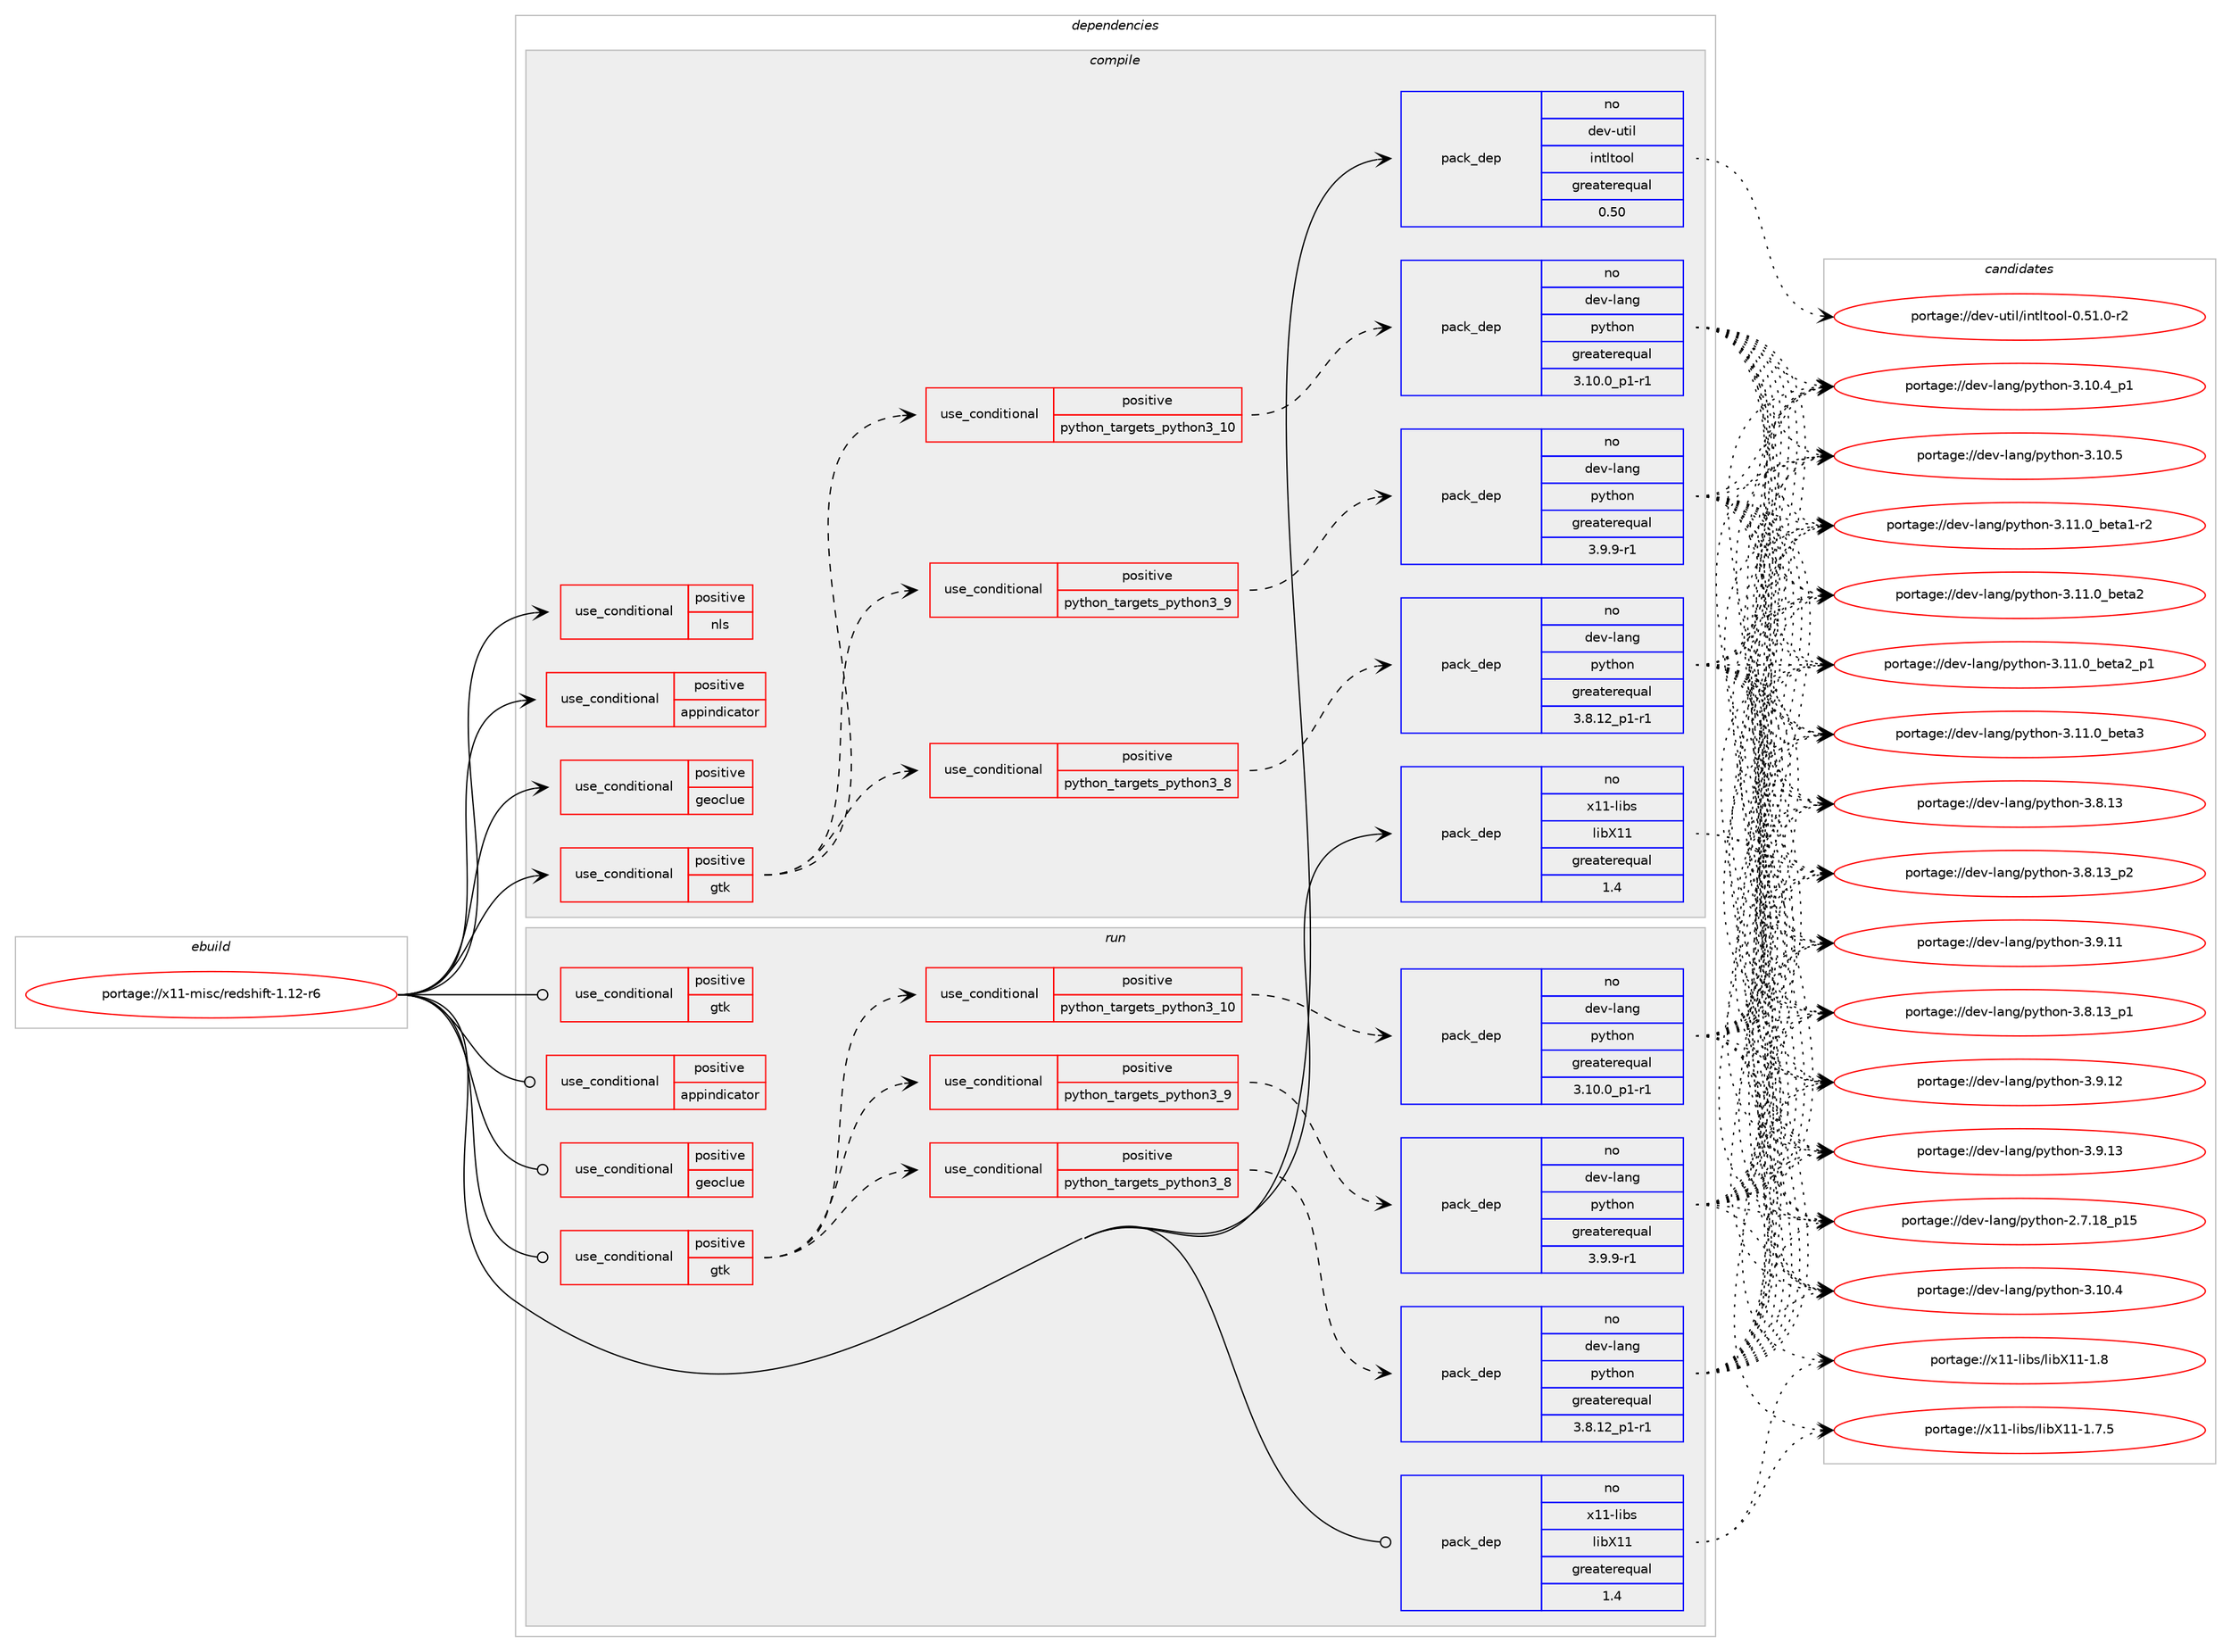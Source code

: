 digraph prolog {

# *************
# Graph options
# *************

newrank=true;
concentrate=true;
compound=true;
graph [rankdir=LR,fontname=Helvetica,fontsize=10,ranksep=1.5];#, ranksep=2.5, nodesep=0.2];
edge  [arrowhead=vee];
node  [fontname=Helvetica,fontsize=10];

# **********
# The ebuild
# **********

subgraph cluster_leftcol {
color=gray;
rank=same;
label=<<i>ebuild</i>>;
id [label="portage://x11-misc/redshift-1.12-r6", color=red, width=4, href="../x11-misc/redshift-1.12-r6.svg"];
}

# ****************
# The dependencies
# ****************

subgraph cluster_midcol {
color=gray;
label=<<i>dependencies</i>>;
subgraph cluster_compile {
fillcolor="#eeeeee";
style=filled;
label=<<i>compile</i>>;
subgraph cond188 {
dependency1556 [label=<<TABLE BORDER="0" CELLBORDER="1" CELLSPACING="0" CELLPADDING="4"><TR><TD ROWSPAN="3" CELLPADDING="10">use_conditional</TD></TR><TR><TD>positive</TD></TR><TR><TD>appindicator</TD></TR></TABLE>>, shape=none, color=red];
# *** BEGIN UNKNOWN DEPENDENCY TYPE (TODO) ***
# dependency1556 -> package_dependency(portage://x11-misc/redshift-1.12-r6,install,no,dev-libs,libappindicator,none,[,,],[slot(3)],[use(enable(introspection),none)])
# *** END UNKNOWN DEPENDENCY TYPE (TODO) ***

}
id:e -> dependency1556:w [weight=20,style="solid",arrowhead="vee"];
subgraph cond189 {
dependency1557 [label=<<TABLE BORDER="0" CELLBORDER="1" CELLSPACING="0" CELLPADDING="4"><TR><TD ROWSPAN="3" CELLPADDING="10">use_conditional</TD></TR><TR><TD>positive</TD></TR><TR><TD>geoclue</TD></TR></TABLE>>, shape=none, color=red];
# *** BEGIN UNKNOWN DEPENDENCY TYPE (TODO) ***
# dependency1557 -> package_dependency(portage://x11-misc/redshift-1.12-r6,install,no,app-misc,geoclue,none,[,,],[slot(2.0)],[])
# *** END UNKNOWN DEPENDENCY TYPE (TODO) ***

# *** BEGIN UNKNOWN DEPENDENCY TYPE (TODO) ***
# dependency1557 -> package_dependency(portage://x11-misc/redshift-1.12-r6,install,no,dev-libs,glib,none,[,,],[slot(2)],[])
# *** END UNKNOWN DEPENDENCY TYPE (TODO) ***

}
id:e -> dependency1557:w [weight=20,style="solid",arrowhead="vee"];
subgraph cond190 {
dependency1558 [label=<<TABLE BORDER="0" CELLBORDER="1" CELLSPACING="0" CELLPADDING="4"><TR><TD ROWSPAN="3" CELLPADDING="10">use_conditional</TD></TR><TR><TD>positive</TD></TR><TR><TD>gtk</TD></TR></TABLE>>, shape=none, color=red];
subgraph cond191 {
dependency1559 [label=<<TABLE BORDER="0" CELLBORDER="1" CELLSPACING="0" CELLPADDING="4"><TR><TD ROWSPAN="3" CELLPADDING="10">use_conditional</TD></TR><TR><TD>positive</TD></TR><TR><TD>python_targets_python3_8</TD></TR></TABLE>>, shape=none, color=red];
subgraph pack1312 {
dependency1560 [label=<<TABLE BORDER="0" CELLBORDER="1" CELLSPACING="0" CELLPADDING="4" WIDTH="220"><TR><TD ROWSPAN="6" CELLPADDING="30">pack_dep</TD></TR><TR><TD WIDTH="110">no</TD></TR><TR><TD>dev-lang</TD></TR><TR><TD>python</TD></TR><TR><TD>greaterequal</TD></TR><TR><TD>3.8.12_p1-r1</TD></TR></TABLE>>, shape=none, color=blue];
}
dependency1559:e -> dependency1560:w [weight=20,style="dashed",arrowhead="vee"];
}
dependency1558:e -> dependency1559:w [weight=20,style="dashed",arrowhead="vee"];
subgraph cond192 {
dependency1561 [label=<<TABLE BORDER="0" CELLBORDER="1" CELLSPACING="0" CELLPADDING="4"><TR><TD ROWSPAN="3" CELLPADDING="10">use_conditional</TD></TR><TR><TD>positive</TD></TR><TR><TD>python_targets_python3_9</TD></TR></TABLE>>, shape=none, color=red];
subgraph pack1313 {
dependency1562 [label=<<TABLE BORDER="0" CELLBORDER="1" CELLSPACING="0" CELLPADDING="4" WIDTH="220"><TR><TD ROWSPAN="6" CELLPADDING="30">pack_dep</TD></TR><TR><TD WIDTH="110">no</TD></TR><TR><TD>dev-lang</TD></TR><TR><TD>python</TD></TR><TR><TD>greaterequal</TD></TR><TR><TD>3.9.9-r1</TD></TR></TABLE>>, shape=none, color=blue];
}
dependency1561:e -> dependency1562:w [weight=20,style="dashed",arrowhead="vee"];
}
dependency1558:e -> dependency1561:w [weight=20,style="dashed",arrowhead="vee"];
subgraph cond193 {
dependency1563 [label=<<TABLE BORDER="0" CELLBORDER="1" CELLSPACING="0" CELLPADDING="4"><TR><TD ROWSPAN="3" CELLPADDING="10">use_conditional</TD></TR><TR><TD>positive</TD></TR><TR><TD>python_targets_python3_10</TD></TR></TABLE>>, shape=none, color=red];
subgraph pack1314 {
dependency1564 [label=<<TABLE BORDER="0" CELLBORDER="1" CELLSPACING="0" CELLPADDING="4" WIDTH="220"><TR><TD ROWSPAN="6" CELLPADDING="30">pack_dep</TD></TR><TR><TD WIDTH="110">no</TD></TR><TR><TD>dev-lang</TD></TR><TR><TD>python</TD></TR><TR><TD>greaterequal</TD></TR><TR><TD>3.10.0_p1-r1</TD></TR></TABLE>>, shape=none, color=blue];
}
dependency1563:e -> dependency1564:w [weight=20,style="dashed",arrowhead="vee"];
}
dependency1558:e -> dependency1563:w [weight=20,style="dashed",arrowhead="vee"];
}
id:e -> dependency1558:w [weight=20,style="solid",arrowhead="vee"];
subgraph cond194 {
dependency1565 [label=<<TABLE BORDER="0" CELLBORDER="1" CELLSPACING="0" CELLPADDING="4"><TR><TD ROWSPAN="3" CELLPADDING="10">use_conditional</TD></TR><TR><TD>positive</TD></TR><TR><TD>nls</TD></TR></TABLE>>, shape=none, color=red];
# *** BEGIN UNKNOWN DEPENDENCY TYPE (TODO) ***
# dependency1565 -> package_dependency(portage://x11-misc/redshift-1.12-r6,install,no,sys-devel,gettext,none,[,,],[],[])
# *** END UNKNOWN DEPENDENCY TYPE (TODO) ***

}
id:e -> dependency1565:w [weight=20,style="solid",arrowhead="vee"];
subgraph pack1315 {
dependency1566 [label=<<TABLE BORDER="0" CELLBORDER="1" CELLSPACING="0" CELLPADDING="4" WIDTH="220"><TR><TD ROWSPAN="6" CELLPADDING="30">pack_dep</TD></TR><TR><TD WIDTH="110">no</TD></TR><TR><TD>dev-util</TD></TR><TR><TD>intltool</TD></TR><TR><TD>greaterequal</TD></TR><TR><TD>0.50</TD></TR></TABLE>>, shape=none, color=blue];
}
id:e -> dependency1566:w [weight=20,style="solid",arrowhead="vee"];
subgraph pack1316 {
dependency1567 [label=<<TABLE BORDER="0" CELLBORDER="1" CELLSPACING="0" CELLPADDING="4" WIDTH="220"><TR><TD ROWSPAN="6" CELLPADDING="30">pack_dep</TD></TR><TR><TD WIDTH="110">no</TD></TR><TR><TD>x11-libs</TD></TR><TR><TD>libX11</TD></TR><TR><TD>greaterequal</TD></TR><TR><TD>1.4</TD></TR></TABLE>>, shape=none, color=blue];
}
id:e -> dependency1567:w [weight=20,style="solid",arrowhead="vee"];
# *** BEGIN UNKNOWN DEPENDENCY TYPE (TODO) ***
# id -> package_dependency(portage://x11-misc/redshift-1.12-r6,install,no,x11-libs,libXxf86vm,none,[,,],[],[])
# *** END UNKNOWN DEPENDENCY TYPE (TODO) ***

# *** BEGIN UNKNOWN DEPENDENCY TYPE (TODO) ***
# id -> package_dependency(portage://x11-misc/redshift-1.12-r6,install,no,x11-libs,libdrm,none,[,,],[],[])
# *** END UNKNOWN DEPENDENCY TYPE (TODO) ***

# *** BEGIN UNKNOWN DEPENDENCY TYPE (TODO) ***
# id -> package_dependency(portage://x11-misc/redshift-1.12-r6,install,no,x11-libs,libxcb,none,[,,],[],[])
# *** END UNKNOWN DEPENDENCY TYPE (TODO) ***

}
subgraph cluster_compileandrun {
fillcolor="#eeeeee";
style=filled;
label=<<i>compile and run</i>>;
}
subgraph cluster_run {
fillcolor="#eeeeee";
style=filled;
label=<<i>run</i>>;
subgraph cond195 {
dependency1568 [label=<<TABLE BORDER="0" CELLBORDER="1" CELLSPACING="0" CELLPADDING="4"><TR><TD ROWSPAN="3" CELLPADDING="10">use_conditional</TD></TR><TR><TD>positive</TD></TR><TR><TD>appindicator</TD></TR></TABLE>>, shape=none, color=red];
# *** BEGIN UNKNOWN DEPENDENCY TYPE (TODO) ***
# dependency1568 -> package_dependency(portage://x11-misc/redshift-1.12-r6,run,no,dev-libs,libappindicator,none,[,,],[slot(3)],[use(enable(introspection),none)])
# *** END UNKNOWN DEPENDENCY TYPE (TODO) ***

}
id:e -> dependency1568:w [weight=20,style="solid",arrowhead="odot"];
subgraph cond196 {
dependency1569 [label=<<TABLE BORDER="0" CELLBORDER="1" CELLSPACING="0" CELLPADDING="4"><TR><TD ROWSPAN="3" CELLPADDING="10">use_conditional</TD></TR><TR><TD>positive</TD></TR><TR><TD>geoclue</TD></TR></TABLE>>, shape=none, color=red];
# *** BEGIN UNKNOWN DEPENDENCY TYPE (TODO) ***
# dependency1569 -> package_dependency(portage://x11-misc/redshift-1.12-r6,run,no,app-misc,geoclue,none,[,,],[slot(2.0)],[])
# *** END UNKNOWN DEPENDENCY TYPE (TODO) ***

# *** BEGIN UNKNOWN DEPENDENCY TYPE (TODO) ***
# dependency1569 -> package_dependency(portage://x11-misc/redshift-1.12-r6,run,no,dev-libs,glib,none,[,,],[slot(2)],[])
# *** END UNKNOWN DEPENDENCY TYPE (TODO) ***

}
id:e -> dependency1569:w [weight=20,style="solid",arrowhead="odot"];
subgraph cond197 {
dependency1570 [label=<<TABLE BORDER="0" CELLBORDER="1" CELLSPACING="0" CELLPADDING="4"><TR><TD ROWSPAN="3" CELLPADDING="10">use_conditional</TD></TR><TR><TD>positive</TD></TR><TR><TD>gtk</TD></TR></TABLE>>, shape=none, color=red];
subgraph cond198 {
dependency1571 [label=<<TABLE BORDER="0" CELLBORDER="1" CELLSPACING="0" CELLPADDING="4"><TR><TD ROWSPAN="3" CELLPADDING="10">use_conditional</TD></TR><TR><TD>positive</TD></TR><TR><TD>python_targets_python3_8</TD></TR></TABLE>>, shape=none, color=red];
subgraph pack1317 {
dependency1572 [label=<<TABLE BORDER="0" CELLBORDER="1" CELLSPACING="0" CELLPADDING="4" WIDTH="220"><TR><TD ROWSPAN="6" CELLPADDING="30">pack_dep</TD></TR><TR><TD WIDTH="110">no</TD></TR><TR><TD>dev-lang</TD></TR><TR><TD>python</TD></TR><TR><TD>greaterequal</TD></TR><TR><TD>3.8.12_p1-r1</TD></TR></TABLE>>, shape=none, color=blue];
}
dependency1571:e -> dependency1572:w [weight=20,style="dashed",arrowhead="vee"];
}
dependency1570:e -> dependency1571:w [weight=20,style="dashed",arrowhead="vee"];
subgraph cond199 {
dependency1573 [label=<<TABLE BORDER="0" CELLBORDER="1" CELLSPACING="0" CELLPADDING="4"><TR><TD ROWSPAN="3" CELLPADDING="10">use_conditional</TD></TR><TR><TD>positive</TD></TR><TR><TD>python_targets_python3_9</TD></TR></TABLE>>, shape=none, color=red];
subgraph pack1318 {
dependency1574 [label=<<TABLE BORDER="0" CELLBORDER="1" CELLSPACING="0" CELLPADDING="4" WIDTH="220"><TR><TD ROWSPAN="6" CELLPADDING="30">pack_dep</TD></TR><TR><TD WIDTH="110">no</TD></TR><TR><TD>dev-lang</TD></TR><TR><TD>python</TD></TR><TR><TD>greaterequal</TD></TR><TR><TD>3.9.9-r1</TD></TR></TABLE>>, shape=none, color=blue];
}
dependency1573:e -> dependency1574:w [weight=20,style="dashed",arrowhead="vee"];
}
dependency1570:e -> dependency1573:w [weight=20,style="dashed",arrowhead="vee"];
subgraph cond200 {
dependency1575 [label=<<TABLE BORDER="0" CELLBORDER="1" CELLSPACING="0" CELLPADDING="4"><TR><TD ROWSPAN="3" CELLPADDING="10">use_conditional</TD></TR><TR><TD>positive</TD></TR><TR><TD>python_targets_python3_10</TD></TR></TABLE>>, shape=none, color=red];
subgraph pack1319 {
dependency1576 [label=<<TABLE BORDER="0" CELLBORDER="1" CELLSPACING="0" CELLPADDING="4" WIDTH="220"><TR><TD ROWSPAN="6" CELLPADDING="30">pack_dep</TD></TR><TR><TD WIDTH="110">no</TD></TR><TR><TD>dev-lang</TD></TR><TR><TD>python</TD></TR><TR><TD>greaterequal</TD></TR><TR><TD>3.10.0_p1-r1</TD></TR></TABLE>>, shape=none, color=blue];
}
dependency1575:e -> dependency1576:w [weight=20,style="dashed",arrowhead="vee"];
}
dependency1570:e -> dependency1575:w [weight=20,style="dashed",arrowhead="vee"];
}
id:e -> dependency1570:w [weight=20,style="solid",arrowhead="odot"];
subgraph cond201 {
dependency1577 [label=<<TABLE BORDER="0" CELLBORDER="1" CELLSPACING="0" CELLPADDING="4"><TR><TD ROWSPAN="3" CELLPADDING="10">use_conditional</TD></TR><TR><TD>positive</TD></TR><TR><TD>gtk</TD></TR></TABLE>>, shape=none, color=red];
# *** BEGIN UNKNOWN DEPENDENCY TYPE (TODO) ***
# dependency1577 -> package_dependency(portage://x11-misc/redshift-1.12-r6,run,no,dev-python,pygobject,none,[,,],[],[use(optenable(python_targets_python3_8),negative),use(optenable(python_targets_python3_9),negative),use(optenable(python_targets_python3_10),negative)])
# *** END UNKNOWN DEPENDENCY TYPE (TODO) ***

# *** BEGIN UNKNOWN DEPENDENCY TYPE (TODO) ***
# dependency1577 -> package_dependency(portage://x11-misc/redshift-1.12-r6,run,no,x11-libs,gtk+,none,[,,],[slot(3)],[use(enable(introspection),none)])
# *** END UNKNOWN DEPENDENCY TYPE (TODO) ***

# *** BEGIN UNKNOWN DEPENDENCY TYPE (TODO) ***
# dependency1577 -> package_dependency(portage://x11-misc/redshift-1.12-r6,run,no,dev-python,pyxdg,none,[,,],[],[use(optenable(python_targets_python3_8),negative),use(optenable(python_targets_python3_9),negative),use(optenable(python_targets_python3_10),negative)])
# *** END UNKNOWN DEPENDENCY TYPE (TODO) ***

}
id:e -> dependency1577:w [weight=20,style="solid",arrowhead="odot"];
subgraph pack1320 {
dependency1578 [label=<<TABLE BORDER="0" CELLBORDER="1" CELLSPACING="0" CELLPADDING="4" WIDTH="220"><TR><TD ROWSPAN="6" CELLPADDING="30">pack_dep</TD></TR><TR><TD WIDTH="110">no</TD></TR><TR><TD>x11-libs</TD></TR><TR><TD>libX11</TD></TR><TR><TD>greaterequal</TD></TR><TR><TD>1.4</TD></TR></TABLE>>, shape=none, color=blue];
}
id:e -> dependency1578:w [weight=20,style="solid",arrowhead="odot"];
# *** BEGIN UNKNOWN DEPENDENCY TYPE (TODO) ***
# id -> package_dependency(portage://x11-misc/redshift-1.12-r6,run,no,x11-libs,libXxf86vm,none,[,,],[],[])
# *** END UNKNOWN DEPENDENCY TYPE (TODO) ***

# *** BEGIN UNKNOWN DEPENDENCY TYPE (TODO) ***
# id -> package_dependency(portage://x11-misc/redshift-1.12-r6,run,no,x11-libs,libdrm,none,[,,],[],[])
# *** END UNKNOWN DEPENDENCY TYPE (TODO) ***

# *** BEGIN UNKNOWN DEPENDENCY TYPE (TODO) ***
# id -> package_dependency(portage://x11-misc/redshift-1.12-r6,run,no,x11-libs,libxcb,none,[,,],[],[])
# *** END UNKNOWN DEPENDENCY TYPE (TODO) ***

}
}

# **************
# The candidates
# **************

subgraph cluster_choices {
rank=same;
color=gray;
label=<<i>candidates</i>>;

subgraph choice1312 {
color=black;
nodesep=1;
choice10010111845108971101034711212111610411111045504655464956951124953 [label="portage://dev-lang/python-2.7.18_p15", color=red, width=4,href="../dev-lang/python-2.7.18_p15.svg"];
choice10010111845108971101034711212111610411111045514649484652 [label="portage://dev-lang/python-3.10.4", color=red, width=4,href="../dev-lang/python-3.10.4.svg"];
choice100101118451089711010347112121116104111110455146494846529511249 [label="portage://dev-lang/python-3.10.4_p1", color=red, width=4,href="../dev-lang/python-3.10.4_p1.svg"];
choice10010111845108971101034711212111610411111045514649484653 [label="portage://dev-lang/python-3.10.5", color=red, width=4,href="../dev-lang/python-3.10.5.svg"];
choice10010111845108971101034711212111610411111045514649494648959810111697494511450 [label="portage://dev-lang/python-3.11.0_beta1-r2", color=red, width=4,href="../dev-lang/python-3.11.0_beta1-r2.svg"];
choice1001011184510897110103471121211161041111104551464949464895981011169750 [label="portage://dev-lang/python-3.11.0_beta2", color=red, width=4,href="../dev-lang/python-3.11.0_beta2.svg"];
choice10010111845108971101034711212111610411111045514649494648959810111697509511249 [label="portage://dev-lang/python-3.11.0_beta2_p1", color=red, width=4,href="../dev-lang/python-3.11.0_beta2_p1.svg"];
choice1001011184510897110103471121211161041111104551464949464895981011169751 [label="portage://dev-lang/python-3.11.0_beta3", color=red, width=4,href="../dev-lang/python-3.11.0_beta3.svg"];
choice10010111845108971101034711212111610411111045514656464951 [label="portage://dev-lang/python-3.8.13", color=red, width=4,href="../dev-lang/python-3.8.13.svg"];
choice100101118451089711010347112121116104111110455146564649519511249 [label="portage://dev-lang/python-3.8.13_p1", color=red, width=4,href="../dev-lang/python-3.8.13_p1.svg"];
choice100101118451089711010347112121116104111110455146564649519511250 [label="portage://dev-lang/python-3.8.13_p2", color=red, width=4,href="../dev-lang/python-3.8.13_p2.svg"];
choice10010111845108971101034711212111610411111045514657464949 [label="portage://dev-lang/python-3.9.11", color=red, width=4,href="../dev-lang/python-3.9.11.svg"];
choice10010111845108971101034711212111610411111045514657464950 [label="portage://dev-lang/python-3.9.12", color=red, width=4,href="../dev-lang/python-3.9.12.svg"];
choice10010111845108971101034711212111610411111045514657464951 [label="portage://dev-lang/python-3.9.13", color=red, width=4,href="../dev-lang/python-3.9.13.svg"];
dependency1560:e -> choice10010111845108971101034711212111610411111045504655464956951124953:w [style=dotted,weight="100"];
dependency1560:e -> choice10010111845108971101034711212111610411111045514649484652:w [style=dotted,weight="100"];
dependency1560:e -> choice100101118451089711010347112121116104111110455146494846529511249:w [style=dotted,weight="100"];
dependency1560:e -> choice10010111845108971101034711212111610411111045514649484653:w [style=dotted,weight="100"];
dependency1560:e -> choice10010111845108971101034711212111610411111045514649494648959810111697494511450:w [style=dotted,weight="100"];
dependency1560:e -> choice1001011184510897110103471121211161041111104551464949464895981011169750:w [style=dotted,weight="100"];
dependency1560:e -> choice10010111845108971101034711212111610411111045514649494648959810111697509511249:w [style=dotted,weight="100"];
dependency1560:e -> choice1001011184510897110103471121211161041111104551464949464895981011169751:w [style=dotted,weight="100"];
dependency1560:e -> choice10010111845108971101034711212111610411111045514656464951:w [style=dotted,weight="100"];
dependency1560:e -> choice100101118451089711010347112121116104111110455146564649519511249:w [style=dotted,weight="100"];
dependency1560:e -> choice100101118451089711010347112121116104111110455146564649519511250:w [style=dotted,weight="100"];
dependency1560:e -> choice10010111845108971101034711212111610411111045514657464949:w [style=dotted,weight="100"];
dependency1560:e -> choice10010111845108971101034711212111610411111045514657464950:w [style=dotted,weight="100"];
dependency1560:e -> choice10010111845108971101034711212111610411111045514657464951:w [style=dotted,weight="100"];
}
subgraph choice1313 {
color=black;
nodesep=1;
choice10010111845108971101034711212111610411111045504655464956951124953 [label="portage://dev-lang/python-2.7.18_p15", color=red, width=4,href="../dev-lang/python-2.7.18_p15.svg"];
choice10010111845108971101034711212111610411111045514649484652 [label="portage://dev-lang/python-3.10.4", color=red, width=4,href="../dev-lang/python-3.10.4.svg"];
choice100101118451089711010347112121116104111110455146494846529511249 [label="portage://dev-lang/python-3.10.4_p1", color=red, width=4,href="../dev-lang/python-3.10.4_p1.svg"];
choice10010111845108971101034711212111610411111045514649484653 [label="portage://dev-lang/python-3.10.5", color=red, width=4,href="../dev-lang/python-3.10.5.svg"];
choice10010111845108971101034711212111610411111045514649494648959810111697494511450 [label="portage://dev-lang/python-3.11.0_beta1-r2", color=red, width=4,href="../dev-lang/python-3.11.0_beta1-r2.svg"];
choice1001011184510897110103471121211161041111104551464949464895981011169750 [label="portage://dev-lang/python-3.11.0_beta2", color=red, width=4,href="../dev-lang/python-3.11.0_beta2.svg"];
choice10010111845108971101034711212111610411111045514649494648959810111697509511249 [label="portage://dev-lang/python-3.11.0_beta2_p1", color=red, width=4,href="../dev-lang/python-3.11.0_beta2_p1.svg"];
choice1001011184510897110103471121211161041111104551464949464895981011169751 [label="portage://dev-lang/python-3.11.0_beta3", color=red, width=4,href="../dev-lang/python-3.11.0_beta3.svg"];
choice10010111845108971101034711212111610411111045514656464951 [label="portage://dev-lang/python-3.8.13", color=red, width=4,href="../dev-lang/python-3.8.13.svg"];
choice100101118451089711010347112121116104111110455146564649519511249 [label="portage://dev-lang/python-3.8.13_p1", color=red, width=4,href="../dev-lang/python-3.8.13_p1.svg"];
choice100101118451089711010347112121116104111110455146564649519511250 [label="portage://dev-lang/python-3.8.13_p2", color=red, width=4,href="../dev-lang/python-3.8.13_p2.svg"];
choice10010111845108971101034711212111610411111045514657464949 [label="portage://dev-lang/python-3.9.11", color=red, width=4,href="../dev-lang/python-3.9.11.svg"];
choice10010111845108971101034711212111610411111045514657464950 [label="portage://dev-lang/python-3.9.12", color=red, width=4,href="../dev-lang/python-3.9.12.svg"];
choice10010111845108971101034711212111610411111045514657464951 [label="portage://dev-lang/python-3.9.13", color=red, width=4,href="../dev-lang/python-3.9.13.svg"];
dependency1562:e -> choice10010111845108971101034711212111610411111045504655464956951124953:w [style=dotted,weight="100"];
dependency1562:e -> choice10010111845108971101034711212111610411111045514649484652:w [style=dotted,weight="100"];
dependency1562:e -> choice100101118451089711010347112121116104111110455146494846529511249:w [style=dotted,weight="100"];
dependency1562:e -> choice10010111845108971101034711212111610411111045514649484653:w [style=dotted,weight="100"];
dependency1562:e -> choice10010111845108971101034711212111610411111045514649494648959810111697494511450:w [style=dotted,weight="100"];
dependency1562:e -> choice1001011184510897110103471121211161041111104551464949464895981011169750:w [style=dotted,weight="100"];
dependency1562:e -> choice10010111845108971101034711212111610411111045514649494648959810111697509511249:w [style=dotted,weight="100"];
dependency1562:e -> choice1001011184510897110103471121211161041111104551464949464895981011169751:w [style=dotted,weight="100"];
dependency1562:e -> choice10010111845108971101034711212111610411111045514656464951:w [style=dotted,weight="100"];
dependency1562:e -> choice100101118451089711010347112121116104111110455146564649519511249:w [style=dotted,weight="100"];
dependency1562:e -> choice100101118451089711010347112121116104111110455146564649519511250:w [style=dotted,weight="100"];
dependency1562:e -> choice10010111845108971101034711212111610411111045514657464949:w [style=dotted,weight="100"];
dependency1562:e -> choice10010111845108971101034711212111610411111045514657464950:w [style=dotted,weight="100"];
dependency1562:e -> choice10010111845108971101034711212111610411111045514657464951:w [style=dotted,weight="100"];
}
subgraph choice1314 {
color=black;
nodesep=1;
choice10010111845108971101034711212111610411111045504655464956951124953 [label="portage://dev-lang/python-2.7.18_p15", color=red, width=4,href="../dev-lang/python-2.7.18_p15.svg"];
choice10010111845108971101034711212111610411111045514649484652 [label="portage://dev-lang/python-3.10.4", color=red, width=4,href="../dev-lang/python-3.10.4.svg"];
choice100101118451089711010347112121116104111110455146494846529511249 [label="portage://dev-lang/python-3.10.4_p1", color=red, width=4,href="../dev-lang/python-3.10.4_p1.svg"];
choice10010111845108971101034711212111610411111045514649484653 [label="portage://dev-lang/python-3.10.5", color=red, width=4,href="../dev-lang/python-3.10.5.svg"];
choice10010111845108971101034711212111610411111045514649494648959810111697494511450 [label="portage://dev-lang/python-3.11.0_beta1-r2", color=red, width=4,href="../dev-lang/python-3.11.0_beta1-r2.svg"];
choice1001011184510897110103471121211161041111104551464949464895981011169750 [label="portage://dev-lang/python-3.11.0_beta2", color=red, width=4,href="../dev-lang/python-3.11.0_beta2.svg"];
choice10010111845108971101034711212111610411111045514649494648959810111697509511249 [label="portage://dev-lang/python-3.11.0_beta2_p1", color=red, width=4,href="../dev-lang/python-3.11.0_beta2_p1.svg"];
choice1001011184510897110103471121211161041111104551464949464895981011169751 [label="portage://dev-lang/python-3.11.0_beta3", color=red, width=4,href="../dev-lang/python-3.11.0_beta3.svg"];
choice10010111845108971101034711212111610411111045514656464951 [label="portage://dev-lang/python-3.8.13", color=red, width=4,href="../dev-lang/python-3.8.13.svg"];
choice100101118451089711010347112121116104111110455146564649519511249 [label="portage://dev-lang/python-3.8.13_p1", color=red, width=4,href="../dev-lang/python-3.8.13_p1.svg"];
choice100101118451089711010347112121116104111110455146564649519511250 [label="portage://dev-lang/python-3.8.13_p2", color=red, width=4,href="../dev-lang/python-3.8.13_p2.svg"];
choice10010111845108971101034711212111610411111045514657464949 [label="portage://dev-lang/python-3.9.11", color=red, width=4,href="../dev-lang/python-3.9.11.svg"];
choice10010111845108971101034711212111610411111045514657464950 [label="portage://dev-lang/python-3.9.12", color=red, width=4,href="../dev-lang/python-3.9.12.svg"];
choice10010111845108971101034711212111610411111045514657464951 [label="portage://dev-lang/python-3.9.13", color=red, width=4,href="../dev-lang/python-3.9.13.svg"];
dependency1564:e -> choice10010111845108971101034711212111610411111045504655464956951124953:w [style=dotted,weight="100"];
dependency1564:e -> choice10010111845108971101034711212111610411111045514649484652:w [style=dotted,weight="100"];
dependency1564:e -> choice100101118451089711010347112121116104111110455146494846529511249:w [style=dotted,weight="100"];
dependency1564:e -> choice10010111845108971101034711212111610411111045514649484653:w [style=dotted,weight="100"];
dependency1564:e -> choice10010111845108971101034711212111610411111045514649494648959810111697494511450:w [style=dotted,weight="100"];
dependency1564:e -> choice1001011184510897110103471121211161041111104551464949464895981011169750:w [style=dotted,weight="100"];
dependency1564:e -> choice10010111845108971101034711212111610411111045514649494648959810111697509511249:w [style=dotted,weight="100"];
dependency1564:e -> choice1001011184510897110103471121211161041111104551464949464895981011169751:w [style=dotted,weight="100"];
dependency1564:e -> choice10010111845108971101034711212111610411111045514656464951:w [style=dotted,weight="100"];
dependency1564:e -> choice100101118451089711010347112121116104111110455146564649519511249:w [style=dotted,weight="100"];
dependency1564:e -> choice100101118451089711010347112121116104111110455146564649519511250:w [style=dotted,weight="100"];
dependency1564:e -> choice10010111845108971101034711212111610411111045514657464949:w [style=dotted,weight="100"];
dependency1564:e -> choice10010111845108971101034711212111610411111045514657464950:w [style=dotted,weight="100"];
dependency1564:e -> choice10010111845108971101034711212111610411111045514657464951:w [style=dotted,weight="100"];
}
subgraph choice1315 {
color=black;
nodesep=1;
choice1001011184511711610510847105110116108116111111108454846534946484511450 [label="portage://dev-util/intltool-0.51.0-r2", color=red, width=4,href="../dev-util/intltool-0.51.0-r2.svg"];
dependency1566:e -> choice1001011184511711610510847105110116108116111111108454846534946484511450:w [style=dotted,weight="100"];
}
subgraph choice1316 {
color=black;
nodesep=1;
choice120494945108105981154710810598884949454946554653 [label="portage://x11-libs/libX11-1.7.5", color=red, width=4,href="../x11-libs/libX11-1.7.5.svg"];
choice12049494510810598115471081059888494945494656 [label="portage://x11-libs/libX11-1.8", color=red, width=4,href="../x11-libs/libX11-1.8.svg"];
dependency1567:e -> choice120494945108105981154710810598884949454946554653:w [style=dotted,weight="100"];
dependency1567:e -> choice12049494510810598115471081059888494945494656:w [style=dotted,weight="100"];
}
subgraph choice1317 {
color=black;
nodesep=1;
choice10010111845108971101034711212111610411111045504655464956951124953 [label="portage://dev-lang/python-2.7.18_p15", color=red, width=4,href="../dev-lang/python-2.7.18_p15.svg"];
choice10010111845108971101034711212111610411111045514649484652 [label="portage://dev-lang/python-3.10.4", color=red, width=4,href="../dev-lang/python-3.10.4.svg"];
choice100101118451089711010347112121116104111110455146494846529511249 [label="portage://dev-lang/python-3.10.4_p1", color=red, width=4,href="../dev-lang/python-3.10.4_p1.svg"];
choice10010111845108971101034711212111610411111045514649484653 [label="portage://dev-lang/python-3.10.5", color=red, width=4,href="../dev-lang/python-3.10.5.svg"];
choice10010111845108971101034711212111610411111045514649494648959810111697494511450 [label="portage://dev-lang/python-3.11.0_beta1-r2", color=red, width=4,href="../dev-lang/python-3.11.0_beta1-r2.svg"];
choice1001011184510897110103471121211161041111104551464949464895981011169750 [label="portage://dev-lang/python-3.11.0_beta2", color=red, width=4,href="../dev-lang/python-3.11.0_beta2.svg"];
choice10010111845108971101034711212111610411111045514649494648959810111697509511249 [label="portage://dev-lang/python-3.11.0_beta2_p1", color=red, width=4,href="../dev-lang/python-3.11.0_beta2_p1.svg"];
choice1001011184510897110103471121211161041111104551464949464895981011169751 [label="portage://dev-lang/python-3.11.0_beta3", color=red, width=4,href="../dev-lang/python-3.11.0_beta3.svg"];
choice10010111845108971101034711212111610411111045514656464951 [label="portage://dev-lang/python-3.8.13", color=red, width=4,href="../dev-lang/python-3.8.13.svg"];
choice100101118451089711010347112121116104111110455146564649519511249 [label="portage://dev-lang/python-3.8.13_p1", color=red, width=4,href="../dev-lang/python-3.8.13_p1.svg"];
choice100101118451089711010347112121116104111110455146564649519511250 [label="portage://dev-lang/python-3.8.13_p2", color=red, width=4,href="../dev-lang/python-3.8.13_p2.svg"];
choice10010111845108971101034711212111610411111045514657464949 [label="portage://dev-lang/python-3.9.11", color=red, width=4,href="../dev-lang/python-3.9.11.svg"];
choice10010111845108971101034711212111610411111045514657464950 [label="portage://dev-lang/python-3.9.12", color=red, width=4,href="../dev-lang/python-3.9.12.svg"];
choice10010111845108971101034711212111610411111045514657464951 [label="portage://dev-lang/python-3.9.13", color=red, width=4,href="../dev-lang/python-3.9.13.svg"];
dependency1572:e -> choice10010111845108971101034711212111610411111045504655464956951124953:w [style=dotted,weight="100"];
dependency1572:e -> choice10010111845108971101034711212111610411111045514649484652:w [style=dotted,weight="100"];
dependency1572:e -> choice100101118451089711010347112121116104111110455146494846529511249:w [style=dotted,weight="100"];
dependency1572:e -> choice10010111845108971101034711212111610411111045514649484653:w [style=dotted,weight="100"];
dependency1572:e -> choice10010111845108971101034711212111610411111045514649494648959810111697494511450:w [style=dotted,weight="100"];
dependency1572:e -> choice1001011184510897110103471121211161041111104551464949464895981011169750:w [style=dotted,weight="100"];
dependency1572:e -> choice10010111845108971101034711212111610411111045514649494648959810111697509511249:w [style=dotted,weight="100"];
dependency1572:e -> choice1001011184510897110103471121211161041111104551464949464895981011169751:w [style=dotted,weight="100"];
dependency1572:e -> choice10010111845108971101034711212111610411111045514656464951:w [style=dotted,weight="100"];
dependency1572:e -> choice100101118451089711010347112121116104111110455146564649519511249:w [style=dotted,weight="100"];
dependency1572:e -> choice100101118451089711010347112121116104111110455146564649519511250:w [style=dotted,weight="100"];
dependency1572:e -> choice10010111845108971101034711212111610411111045514657464949:w [style=dotted,weight="100"];
dependency1572:e -> choice10010111845108971101034711212111610411111045514657464950:w [style=dotted,weight="100"];
dependency1572:e -> choice10010111845108971101034711212111610411111045514657464951:w [style=dotted,weight="100"];
}
subgraph choice1318 {
color=black;
nodesep=1;
choice10010111845108971101034711212111610411111045504655464956951124953 [label="portage://dev-lang/python-2.7.18_p15", color=red, width=4,href="../dev-lang/python-2.7.18_p15.svg"];
choice10010111845108971101034711212111610411111045514649484652 [label="portage://dev-lang/python-3.10.4", color=red, width=4,href="../dev-lang/python-3.10.4.svg"];
choice100101118451089711010347112121116104111110455146494846529511249 [label="portage://dev-lang/python-3.10.4_p1", color=red, width=4,href="../dev-lang/python-3.10.4_p1.svg"];
choice10010111845108971101034711212111610411111045514649484653 [label="portage://dev-lang/python-3.10.5", color=red, width=4,href="../dev-lang/python-3.10.5.svg"];
choice10010111845108971101034711212111610411111045514649494648959810111697494511450 [label="portage://dev-lang/python-3.11.0_beta1-r2", color=red, width=4,href="../dev-lang/python-3.11.0_beta1-r2.svg"];
choice1001011184510897110103471121211161041111104551464949464895981011169750 [label="portage://dev-lang/python-3.11.0_beta2", color=red, width=4,href="../dev-lang/python-3.11.0_beta2.svg"];
choice10010111845108971101034711212111610411111045514649494648959810111697509511249 [label="portage://dev-lang/python-3.11.0_beta2_p1", color=red, width=4,href="../dev-lang/python-3.11.0_beta2_p1.svg"];
choice1001011184510897110103471121211161041111104551464949464895981011169751 [label="portage://dev-lang/python-3.11.0_beta3", color=red, width=4,href="../dev-lang/python-3.11.0_beta3.svg"];
choice10010111845108971101034711212111610411111045514656464951 [label="portage://dev-lang/python-3.8.13", color=red, width=4,href="../dev-lang/python-3.8.13.svg"];
choice100101118451089711010347112121116104111110455146564649519511249 [label="portage://dev-lang/python-3.8.13_p1", color=red, width=4,href="../dev-lang/python-3.8.13_p1.svg"];
choice100101118451089711010347112121116104111110455146564649519511250 [label="portage://dev-lang/python-3.8.13_p2", color=red, width=4,href="../dev-lang/python-3.8.13_p2.svg"];
choice10010111845108971101034711212111610411111045514657464949 [label="portage://dev-lang/python-3.9.11", color=red, width=4,href="../dev-lang/python-3.9.11.svg"];
choice10010111845108971101034711212111610411111045514657464950 [label="portage://dev-lang/python-3.9.12", color=red, width=4,href="../dev-lang/python-3.9.12.svg"];
choice10010111845108971101034711212111610411111045514657464951 [label="portage://dev-lang/python-3.9.13", color=red, width=4,href="../dev-lang/python-3.9.13.svg"];
dependency1574:e -> choice10010111845108971101034711212111610411111045504655464956951124953:w [style=dotted,weight="100"];
dependency1574:e -> choice10010111845108971101034711212111610411111045514649484652:w [style=dotted,weight="100"];
dependency1574:e -> choice100101118451089711010347112121116104111110455146494846529511249:w [style=dotted,weight="100"];
dependency1574:e -> choice10010111845108971101034711212111610411111045514649484653:w [style=dotted,weight="100"];
dependency1574:e -> choice10010111845108971101034711212111610411111045514649494648959810111697494511450:w [style=dotted,weight="100"];
dependency1574:e -> choice1001011184510897110103471121211161041111104551464949464895981011169750:w [style=dotted,weight="100"];
dependency1574:e -> choice10010111845108971101034711212111610411111045514649494648959810111697509511249:w [style=dotted,weight="100"];
dependency1574:e -> choice1001011184510897110103471121211161041111104551464949464895981011169751:w [style=dotted,weight="100"];
dependency1574:e -> choice10010111845108971101034711212111610411111045514656464951:w [style=dotted,weight="100"];
dependency1574:e -> choice100101118451089711010347112121116104111110455146564649519511249:w [style=dotted,weight="100"];
dependency1574:e -> choice100101118451089711010347112121116104111110455146564649519511250:w [style=dotted,weight="100"];
dependency1574:e -> choice10010111845108971101034711212111610411111045514657464949:w [style=dotted,weight="100"];
dependency1574:e -> choice10010111845108971101034711212111610411111045514657464950:w [style=dotted,weight="100"];
dependency1574:e -> choice10010111845108971101034711212111610411111045514657464951:w [style=dotted,weight="100"];
}
subgraph choice1319 {
color=black;
nodesep=1;
choice10010111845108971101034711212111610411111045504655464956951124953 [label="portage://dev-lang/python-2.7.18_p15", color=red, width=4,href="../dev-lang/python-2.7.18_p15.svg"];
choice10010111845108971101034711212111610411111045514649484652 [label="portage://dev-lang/python-3.10.4", color=red, width=4,href="../dev-lang/python-3.10.4.svg"];
choice100101118451089711010347112121116104111110455146494846529511249 [label="portage://dev-lang/python-3.10.4_p1", color=red, width=4,href="../dev-lang/python-3.10.4_p1.svg"];
choice10010111845108971101034711212111610411111045514649484653 [label="portage://dev-lang/python-3.10.5", color=red, width=4,href="../dev-lang/python-3.10.5.svg"];
choice10010111845108971101034711212111610411111045514649494648959810111697494511450 [label="portage://dev-lang/python-3.11.0_beta1-r2", color=red, width=4,href="../dev-lang/python-3.11.0_beta1-r2.svg"];
choice1001011184510897110103471121211161041111104551464949464895981011169750 [label="portage://dev-lang/python-3.11.0_beta2", color=red, width=4,href="../dev-lang/python-3.11.0_beta2.svg"];
choice10010111845108971101034711212111610411111045514649494648959810111697509511249 [label="portage://dev-lang/python-3.11.0_beta2_p1", color=red, width=4,href="../dev-lang/python-3.11.0_beta2_p1.svg"];
choice1001011184510897110103471121211161041111104551464949464895981011169751 [label="portage://dev-lang/python-3.11.0_beta3", color=red, width=4,href="../dev-lang/python-3.11.0_beta3.svg"];
choice10010111845108971101034711212111610411111045514656464951 [label="portage://dev-lang/python-3.8.13", color=red, width=4,href="../dev-lang/python-3.8.13.svg"];
choice100101118451089711010347112121116104111110455146564649519511249 [label="portage://dev-lang/python-3.8.13_p1", color=red, width=4,href="../dev-lang/python-3.8.13_p1.svg"];
choice100101118451089711010347112121116104111110455146564649519511250 [label="portage://dev-lang/python-3.8.13_p2", color=red, width=4,href="../dev-lang/python-3.8.13_p2.svg"];
choice10010111845108971101034711212111610411111045514657464949 [label="portage://dev-lang/python-3.9.11", color=red, width=4,href="../dev-lang/python-3.9.11.svg"];
choice10010111845108971101034711212111610411111045514657464950 [label="portage://dev-lang/python-3.9.12", color=red, width=4,href="../dev-lang/python-3.9.12.svg"];
choice10010111845108971101034711212111610411111045514657464951 [label="portage://dev-lang/python-3.9.13", color=red, width=4,href="../dev-lang/python-3.9.13.svg"];
dependency1576:e -> choice10010111845108971101034711212111610411111045504655464956951124953:w [style=dotted,weight="100"];
dependency1576:e -> choice10010111845108971101034711212111610411111045514649484652:w [style=dotted,weight="100"];
dependency1576:e -> choice100101118451089711010347112121116104111110455146494846529511249:w [style=dotted,weight="100"];
dependency1576:e -> choice10010111845108971101034711212111610411111045514649484653:w [style=dotted,weight="100"];
dependency1576:e -> choice10010111845108971101034711212111610411111045514649494648959810111697494511450:w [style=dotted,weight="100"];
dependency1576:e -> choice1001011184510897110103471121211161041111104551464949464895981011169750:w [style=dotted,weight="100"];
dependency1576:e -> choice10010111845108971101034711212111610411111045514649494648959810111697509511249:w [style=dotted,weight="100"];
dependency1576:e -> choice1001011184510897110103471121211161041111104551464949464895981011169751:w [style=dotted,weight="100"];
dependency1576:e -> choice10010111845108971101034711212111610411111045514656464951:w [style=dotted,weight="100"];
dependency1576:e -> choice100101118451089711010347112121116104111110455146564649519511249:w [style=dotted,weight="100"];
dependency1576:e -> choice100101118451089711010347112121116104111110455146564649519511250:w [style=dotted,weight="100"];
dependency1576:e -> choice10010111845108971101034711212111610411111045514657464949:w [style=dotted,weight="100"];
dependency1576:e -> choice10010111845108971101034711212111610411111045514657464950:w [style=dotted,weight="100"];
dependency1576:e -> choice10010111845108971101034711212111610411111045514657464951:w [style=dotted,weight="100"];
}
subgraph choice1320 {
color=black;
nodesep=1;
choice120494945108105981154710810598884949454946554653 [label="portage://x11-libs/libX11-1.7.5", color=red, width=4,href="../x11-libs/libX11-1.7.5.svg"];
choice12049494510810598115471081059888494945494656 [label="portage://x11-libs/libX11-1.8", color=red, width=4,href="../x11-libs/libX11-1.8.svg"];
dependency1578:e -> choice120494945108105981154710810598884949454946554653:w [style=dotted,weight="100"];
dependency1578:e -> choice12049494510810598115471081059888494945494656:w [style=dotted,weight="100"];
}
}

}
